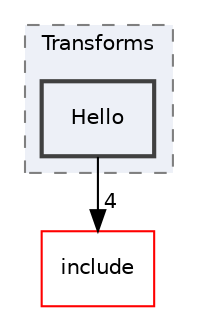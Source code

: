 digraph "lib/Transforms/Hello"
{
 // LATEX_PDF_SIZE
  bgcolor="transparent";
  edge [fontname="Helvetica",fontsize="10",labelfontname="Helvetica",labelfontsize="10"];
  node [fontname="Helvetica",fontsize="10",shape="box"];
  compound=true
  subgraph clusterdir_a72932e0778af28115095468f6286ff8 {
    graph [ bgcolor="#edf0f7", pencolor="grey50", style="filled,dashed,", label="Transforms", fontname="Helvetica", fontsize="10", URL="dir_a72932e0778af28115095468f6286ff8.html"]
  dir_5a6a9db1ec114c9e5c1630462c36bc97 [label="Hello", style="filled,bold,", fillcolor="#edf0f7", color="grey25", URL="dir_5a6a9db1ec114c9e5c1630462c36bc97.html"];
  }
  dir_d44c64559bbebec7f509842c48db8b23 [label="include", style="", fillcolor="#edf0f7", color="red", URL="dir_d44c64559bbebec7f509842c48db8b23.html"];
  dir_5a6a9db1ec114c9e5c1630462c36bc97->dir_d44c64559bbebec7f509842c48db8b23 [headlabel="4", labeldistance=1.5 headhref="dir_000080_000082.html"];
}
